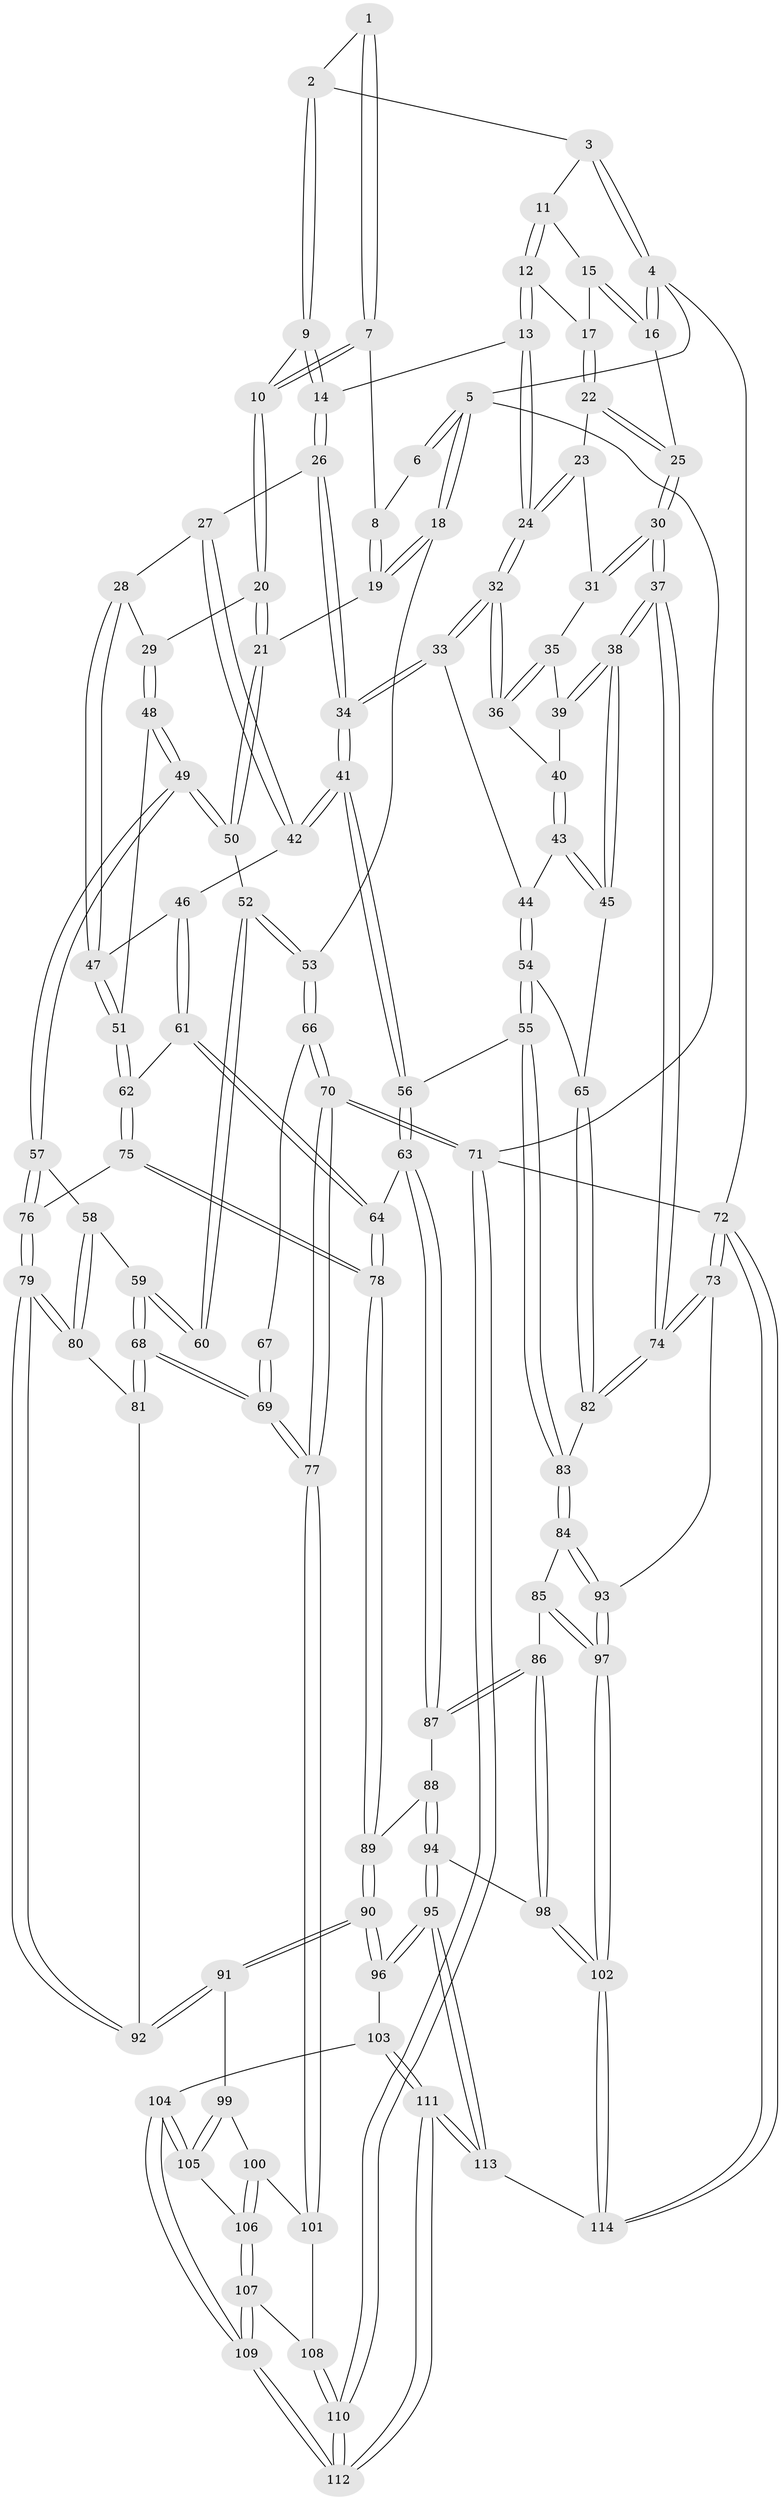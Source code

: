 // coarse degree distribution, {3: 0.14492753623188406, 5: 0.3188405797101449, 6: 0.10144927536231885, 4: 0.43478260869565216}
// Generated by graph-tools (version 1.1) at 2025/42/03/06/25 10:42:34]
// undirected, 114 vertices, 282 edges
graph export_dot {
graph [start="1"]
  node [color=gray90,style=filled];
  1 [pos="+0.4588426384357421+0"];
  2 [pos="+0.6585677344571113+0"];
  3 [pos="+0.7576360652477767+0"];
  4 [pos="+1+0"];
  5 [pos="+0+0"];
  6 [pos="+0.30984898712506936+0"];
  7 [pos="+0.42777851120933397+0"];
  8 [pos="+0.214010594664792+0.08648391930267421"];
  9 [pos="+0.6349724855363765+0.1251950048279655"];
  10 [pos="+0.41229402368914947+0.11237705915154943"];
  11 [pos="+0.802418289697937+0"];
  12 [pos="+0.815173932564493+0.04949205403421388"];
  13 [pos="+0.7778009397992082+0.18374945187459155"];
  14 [pos="+0.641801985428037+0.17629560303942865"];
  15 [pos="+0.9616026454900239+0.09151576611663644"];
  16 [pos="+1+0"];
  17 [pos="+0.9234093939546038+0.15909088498270615"];
  18 [pos="+0+0"];
  19 [pos="+0.1950287392545711+0.11175315121227708"];
  20 [pos="+0.3821673758725851+0.23270416875654049"];
  21 [pos="+0.3123726093134559+0.25201541676525474"];
  22 [pos="+0.9276096994594542+0.1857802917720225"];
  23 [pos="+0.9259685924270354+0.18815087473704348"];
  24 [pos="+0.8207421279829601+0.2452594645046771"];
  25 [pos="+1+0.18264942369798695"];
  26 [pos="+0.6042999866860284+0.2379292822024985"];
  27 [pos="+0.6003119019911177+0.23947693907081527"];
  28 [pos="+0.41518747425656405+0.2509791531494592"];
  29 [pos="+0.4089293003309261+0.2484180783531722"];
  30 [pos="+1+0.3626475379519996"];
  31 [pos="+0.9492153357273417+0.24549330349063192"];
  32 [pos="+0.8164551202623753+0.28884755689402636"];
  33 [pos="+0.7981384142254719+0.31504311133479734"];
  34 [pos="+0.7234649999463437+0.3445113093118202"];
  35 [pos="+0.9418777384549094+0.29614235253842225"];
  36 [pos="+0.8631770898450486+0.30314607387232734"];
  37 [pos="+1+0.43844942280523364"];
  38 [pos="+1+0.4372571042701603"];
  39 [pos="+0.9576633753457501+0.30942674984992247"];
  40 [pos="+0.9134228633299445+0.3535906993440405"];
  41 [pos="+0.6849271162306091+0.43791063988740897"];
  42 [pos="+0.5857026545356339+0.4119603924229852"];
  43 [pos="+0.9474844837690747+0.42460180159044003"];
  44 [pos="+0.8284271750195915+0.37279053179771765"];
  45 [pos="+0.9628741648526534+0.4386135045673528"];
  46 [pos="+0.5462613157819046+0.42193104774150963"];
  47 [pos="+0.4950196247948232+0.3877590816085439"];
  48 [pos="+0.4021559365637288+0.4757732048702531"];
  49 [pos="+0.31572206244868645+0.49204197406176475"];
  50 [pos="+0.3022608164052711+0.2625874679018769"];
  51 [pos="+0.42297114236815064+0.4805875726112987"];
  52 [pos="+0.27832098701358815+0.27296024352416365"];
  53 [pos="+0+0.10938197335546902"];
  54 [pos="+0.8208256175583182+0.5182821032504166"];
  55 [pos="+0.8063307628893924+0.5250658754630486"];
  56 [pos="+0.719372102723921+0.5409385813281073"];
  57 [pos="+0.3070263310584332+0.5044758209928168"];
  58 [pos="+0.16967338969341123+0.4977276636733072"];
  59 [pos="+0.1329629655036274+0.48296679452826996"];
  60 [pos="+0.12449702041054059+0.3908587432292448"];
  61 [pos="+0.5254285388782104+0.5197474388208936"];
  62 [pos="+0.44718866138716323+0.5053838347272701"];
  63 [pos="+0.7061657076522287+0.5620315703298359"];
  64 [pos="+0.5333869393656215+0.5335021530167143"];
  65 [pos="+0.8440182000807336+0.5167944270277172"];
  66 [pos="+0+0.15011891316452938"];
  67 [pos="+0.037980445182798736+0.33990735582386816"];
  68 [pos="+0+0.6685396743742544"];
  69 [pos="+0+0.6736410851343423"];
  70 [pos="+0+0.6848305228157424"];
  71 [pos="+0+1"];
  72 [pos="+1+1"];
  73 [pos="+1+0.7056143936463903"];
  74 [pos="+1+0.5713392773674708"];
  75 [pos="+0.4074445136788259+0.6140946584102245"];
  76 [pos="+0.3341636298108591+0.6205696531778765"];
  77 [pos="+0+0.6766957178137349"];
  78 [pos="+0.49340010842776016+0.6444909158855668"];
  79 [pos="+0.3189419253820296+0.6440472943440562"];
  80 [pos="+0.20112324843628454+0.5767068524444603"];
  81 [pos="+0.18373082054707204+0.6751974056440567"];
  82 [pos="+0.9284291371699462+0.5898266914986118"];
  83 [pos="+0.88151204994108+0.6830325452692425"];
  84 [pos="+0.8796973074638299+0.7024904657626372"];
  85 [pos="+0.8506164401987213+0.7131727062618465"];
  86 [pos="+0.7170356217887849+0.7152654097827925"];
  87 [pos="+0.6926816473627887+0.6673083729748482"];
  88 [pos="+0.5211481490249931+0.6811112973849968"];
  89 [pos="+0.5124522039772527+0.6769731917643164"];
  90 [pos="+0.3651629303620375+0.8114141959885737"];
  91 [pos="+0.2921401608550447+0.7185964093030572"];
  92 [pos="+0.2904730511571706+0.711590919293276"];
  93 [pos="+1+0.7537422301577528"];
  94 [pos="+0.5509095255303582+0.8340093215741442"];
  95 [pos="+0.4435680576761594+0.8853380594237749"];
  96 [pos="+0.36763616065315635+0.8220395082040706"];
  97 [pos="+0.867068075212144+0.917449520891"];
  98 [pos="+0.6932640138572633+0.8551164658920742"];
  99 [pos="+0.19048892714459975+0.8007726798135717"];
  100 [pos="+0.09879810594535005+0.793443102125466"];
  101 [pos="+0.005508573911750112+0.7360643769528885"];
  102 [pos="+0.7900961853623935+1"];
  103 [pos="+0.27680605331513836+0.9016800699447489"];
  104 [pos="+0.22617320617774195+0.8912795549829629"];
  105 [pos="+0.2034351052958695+0.8585405889242425"];
  106 [pos="+0.1295157401327993+0.8691666394663127"];
  107 [pos="+0.12631163205068205+0.9441551899868484"];
  108 [pos="+0.05730091852476239+0.8785730967312035"];
  109 [pos="+0.12928266577192393+0.954046049832196"];
  110 [pos="+0+1"];
  111 [pos="+0.27497293304266757+1"];
  112 [pos="+0.015365174940793681+1"];
  113 [pos="+0.48318946576664823+1"];
  114 [pos="+0.8018056923515475+1"];
  1 -- 2;
  1 -- 7;
  1 -- 7;
  2 -- 3;
  2 -- 9;
  2 -- 9;
  3 -- 4;
  3 -- 4;
  3 -- 11;
  4 -- 5;
  4 -- 16;
  4 -- 16;
  4 -- 72;
  5 -- 6;
  5 -- 6;
  5 -- 18;
  5 -- 18;
  5 -- 71;
  6 -- 8;
  7 -- 8;
  7 -- 10;
  7 -- 10;
  8 -- 19;
  8 -- 19;
  9 -- 10;
  9 -- 14;
  9 -- 14;
  10 -- 20;
  10 -- 20;
  11 -- 12;
  11 -- 12;
  11 -- 15;
  12 -- 13;
  12 -- 13;
  12 -- 17;
  13 -- 14;
  13 -- 24;
  13 -- 24;
  14 -- 26;
  14 -- 26;
  15 -- 16;
  15 -- 16;
  15 -- 17;
  16 -- 25;
  17 -- 22;
  17 -- 22;
  18 -- 19;
  18 -- 19;
  18 -- 53;
  19 -- 21;
  20 -- 21;
  20 -- 21;
  20 -- 29;
  21 -- 50;
  21 -- 50;
  22 -- 23;
  22 -- 25;
  22 -- 25;
  23 -- 24;
  23 -- 24;
  23 -- 31;
  24 -- 32;
  24 -- 32;
  25 -- 30;
  25 -- 30;
  26 -- 27;
  26 -- 34;
  26 -- 34;
  27 -- 28;
  27 -- 42;
  27 -- 42;
  28 -- 29;
  28 -- 47;
  28 -- 47;
  29 -- 48;
  29 -- 48;
  30 -- 31;
  30 -- 31;
  30 -- 37;
  30 -- 37;
  31 -- 35;
  32 -- 33;
  32 -- 33;
  32 -- 36;
  32 -- 36;
  33 -- 34;
  33 -- 34;
  33 -- 44;
  34 -- 41;
  34 -- 41;
  35 -- 36;
  35 -- 36;
  35 -- 39;
  36 -- 40;
  37 -- 38;
  37 -- 38;
  37 -- 74;
  37 -- 74;
  38 -- 39;
  38 -- 39;
  38 -- 45;
  38 -- 45;
  39 -- 40;
  40 -- 43;
  40 -- 43;
  41 -- 42;
  41 -- 42;
  41 -- 56;
  41 -- 56;
  42 -- 46;
  43 -- 44;
  43 -- 45;
  43 -- 45;
  44 -- 54;
  44 -- 54;
  45 -- 65;
  46 -- 47;
  46 -- 61;
  46 -- 61;
  47 -- 51;
  47 -- 51;
  48 -- 49;
  48 -- 49;
  48 -- 51;
  49 -- 50;
  49 -- 50;
  49 -- 57;
  49 -- 57;
  50 -- 52;
  51 -- 62;
  51 -- 62;
  52 -- 53;
  52 -- 53;
  52 -- 60;
  52 -- 60;
  53 -- 66;
  53 -- 66;
  54 -- 55;
  54 -- 55;
  54 -- 65;
  55 -- 56;
  55 -- 83;
  55 -- 83;
  56 -- 63;
  56 -- 63;
  57 -- 58;
  57 -- 76;
  57 -- 76;
  58 -- 59;
  58 -- 80;
  58 -- 80;
  59 -- 60;
  59 -- 60;
  59 -- 68;
  59 -- 68;
  61 -- 62;
  61 -- 64;
  61 -- 64;
  62 -- 75;
  62 -- 75;
  63 -- 64;
  63 -- 87;
  63 -- 87;
  64 -- 78;
  64 -- 78;
  65 -- 82;
  65 -- 82;
  66 -- 67;
  66 -- 70;
  66 -- 70;
  67 -- 69;
  67 -- 69;
  68 -- 69;
  68 -- 69;
  68 -- 81;
  68 -- 81;
  69 -- 77;
  69 -- 77;
  70 -- 71;
  70 -- 71;
  70 -- 77;
  70 -- 77;
  71 -- 110;
  71 -- 110;
  71 -- 72;
  72 -- 73;
  72 -- 73;
  72 -- 114;
  72 -- 114;
  73 -- 74;
  73 -- 74;
  73 -- 93;
  74 -- 82;
  74 -- 82;
  75 -- 76;
  75 -- 78;
  75 -- 78;
  76 -- 79;
  76 -- 79;
  77 -- 101;
  77 -- 101;
  78 -- 89;
  78 -- 89;
  79 -- 80;
  79 -- 80;
  79 -- 92;
  79 -- 92;
  80 -- 81;
  81 -- 92;
  82 -- 83;
  83 -- 84;
  83 -- 84;
  84 -- 85;
  84 -- 93;
  84 -- 93;
  85 -- 86;
  85 -- 97;
  85 -- 97;
  86 -- 87;
  86 -- 87;
  86 -- 98;
  86 -- 98;
  87 -- 88;
  88 -- 89;
  88 -- 94;
  88 -- 94;
  89 -- 90;
  89 -- 90;
  90 -- 91;
  90 -- 91;
  90 -- 96;
  90 -- 96;
  91 -- 92;
  91 -- 92;
  91 -- 99;
  93 -- 97;
  93 -- 97;
  94 -- 95;
  94 -- 95;
  94 -- 98;
  95 -- 96;
  95 -- 96;
  95 -- 113;
  95 -- 113;
  96 -- 103;
  97 -- 102;
  97 -- 102;
  98 -- 102;
  98 -- 102;
  99 -- 100;
  99 -- 105;
  99 -- 105;
  100 -- 101;
  100 -- 106;
  100 -- 106;
  101 -- 108;
  102 -- 114;
  102 -- 114;
  103 -- 104;
  103 -- 111;
  103 -- 111;
  104 -- 105;
  104 -- 105;
  104 -- 109;
  104 -- 109;
  105 -- 106;
  106 -- 107;
  106 -- 107;
  107 -- 108;
  107 -- 109;
  107 -- 109;
  108 -- 110;
  108 -- 110;
  109 -- 112;
  109 -- 112;
  110 -- 112;
  110 -- 112;
  111 -- 112;
  111 -- 112;
  111 -- 113;
  111 -- 113;
  113 -- 114;
}

